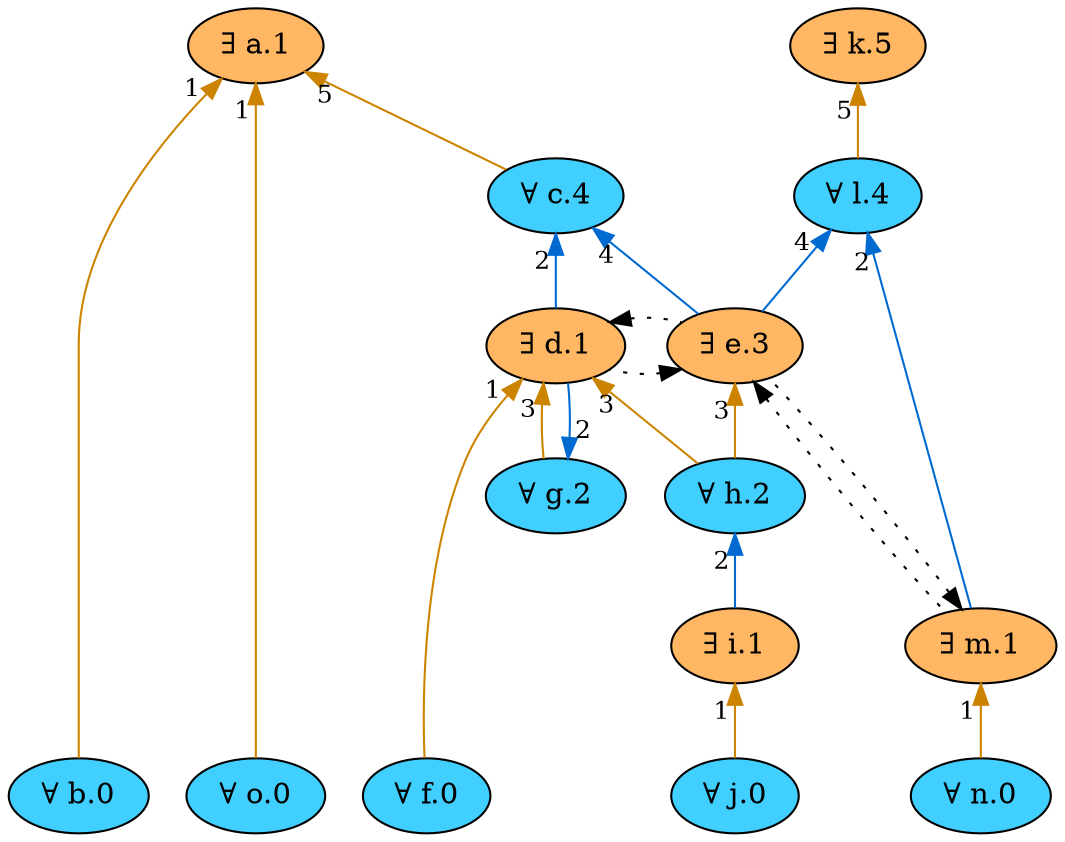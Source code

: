 digraph {
    // Node defaults can be set here if needed
    n [style="filled" fillcolor="#40cfff" label="∀ n.0" fontsize=14]
    b [style="filled" fillcolor="#40cfff" label="∀ b.0" fontsize=14]
    f [style="filled" fillcolor="#40cfff" label="∀ f.0" fontsize=14]
    j [style="filled" fillcolor="#40cfff" label="∀ j.0" fontsize=14]
    o [style="filled" fillcolor="#40cfff" label="∀ o.0" fontsize=14]
    i [style="filled" fillcolor="#ffb763" label="∃ i.1" fontsize=14]
    d [style="filled" fillcolor="#ffb763" label="∃ d.1" fontsize=14]
    a [style="filled" fillcolor="#ffb763" label="∃ a.1" fontsize=14]
    m [style="filled" fillcolor="#ffb763" label="∃ m.1" fontsize=14]
    g [style="filled" fillcolor="#40cfff" label="∀ g.2" fontsize=14]
    h [style="filled" fillcolor="#40cfff" label="∀ h.2" fontsize=14]
    e [style="filled" fillcolor="#ffb763" label="∃ e.3" fontsize=14]
    l [style="filled" fillcolor="#40cfff" label="∀ l.4" fontsize=14]
    c [style="filled" fillcolor="#40cfff" label="∀ c.4" fontsize=14]
    k [style="filled" fillcolor="#ffb763" label="∃ k.5" fontsize=14]
    edge[labeldistance=1.5 fontsize=12]
    l -> e [color="#006ad1" style="solid" dir="back" taillabel="4" ]
    k -> l [color="#cc8400" style="solid" dir="back" taillabel="5" ]
    m -> n [color="#cc8400" style="solid" dir="back" taillabel="1" ]
    l -> m [color="#006ad1" style="solid" dir="back" taillabel="2" ]
    a -> b [color="#cc8400" style="solid" dir="back" taillabel="1" ]
    d -> f [color="#cc8400" style="solid" dir="back" taillabel="1" ]
    e -> h [color="#cc8400" style="solid" dir="back" taillabel="3" ]
    e -> m [color="black" style="dotted" dir="back" taillabel="" constraint=false]
    e -> d [color="black" style="dotted" dir="back" taillabel="" constraint=false]
    a -> c [color="#cc8400" style="solid" dir="back" taillabel="5" ]
    d -> g [color="#cc8400" style="solid" dir="back" taillabel="3" ]
    c -> d [color="#006ad1" style="solid" dir="back" taillabel="2" ]
    c -> e [color="#006ad1" style="solid" dir="back" taillabel="4" ]
    g -> d [color="#006ad1" style="solid" dir="back" taillabel="2" ]
    d -> e [color="black" style="dotted" dir="back" taillabel="" constraint=false]
    m -> e [color="black" style="dotted" dir="back" taillabel="" constraint=false]
    h -> i [color="#006ad1" style="solid" dir="back" taillabel="2" ]
    i -> j [color="#cc8400" style="solid" dir="back" taillabel="1" ]
    a -> o [color="#cc8400" style="solid" dir="back" taillabel="1" ]
    d -> h [color="#cc8400" style="solid" dir="back" taillabel="3" ]
    {rank = max n b f j o}
    {rank = min k}
}
